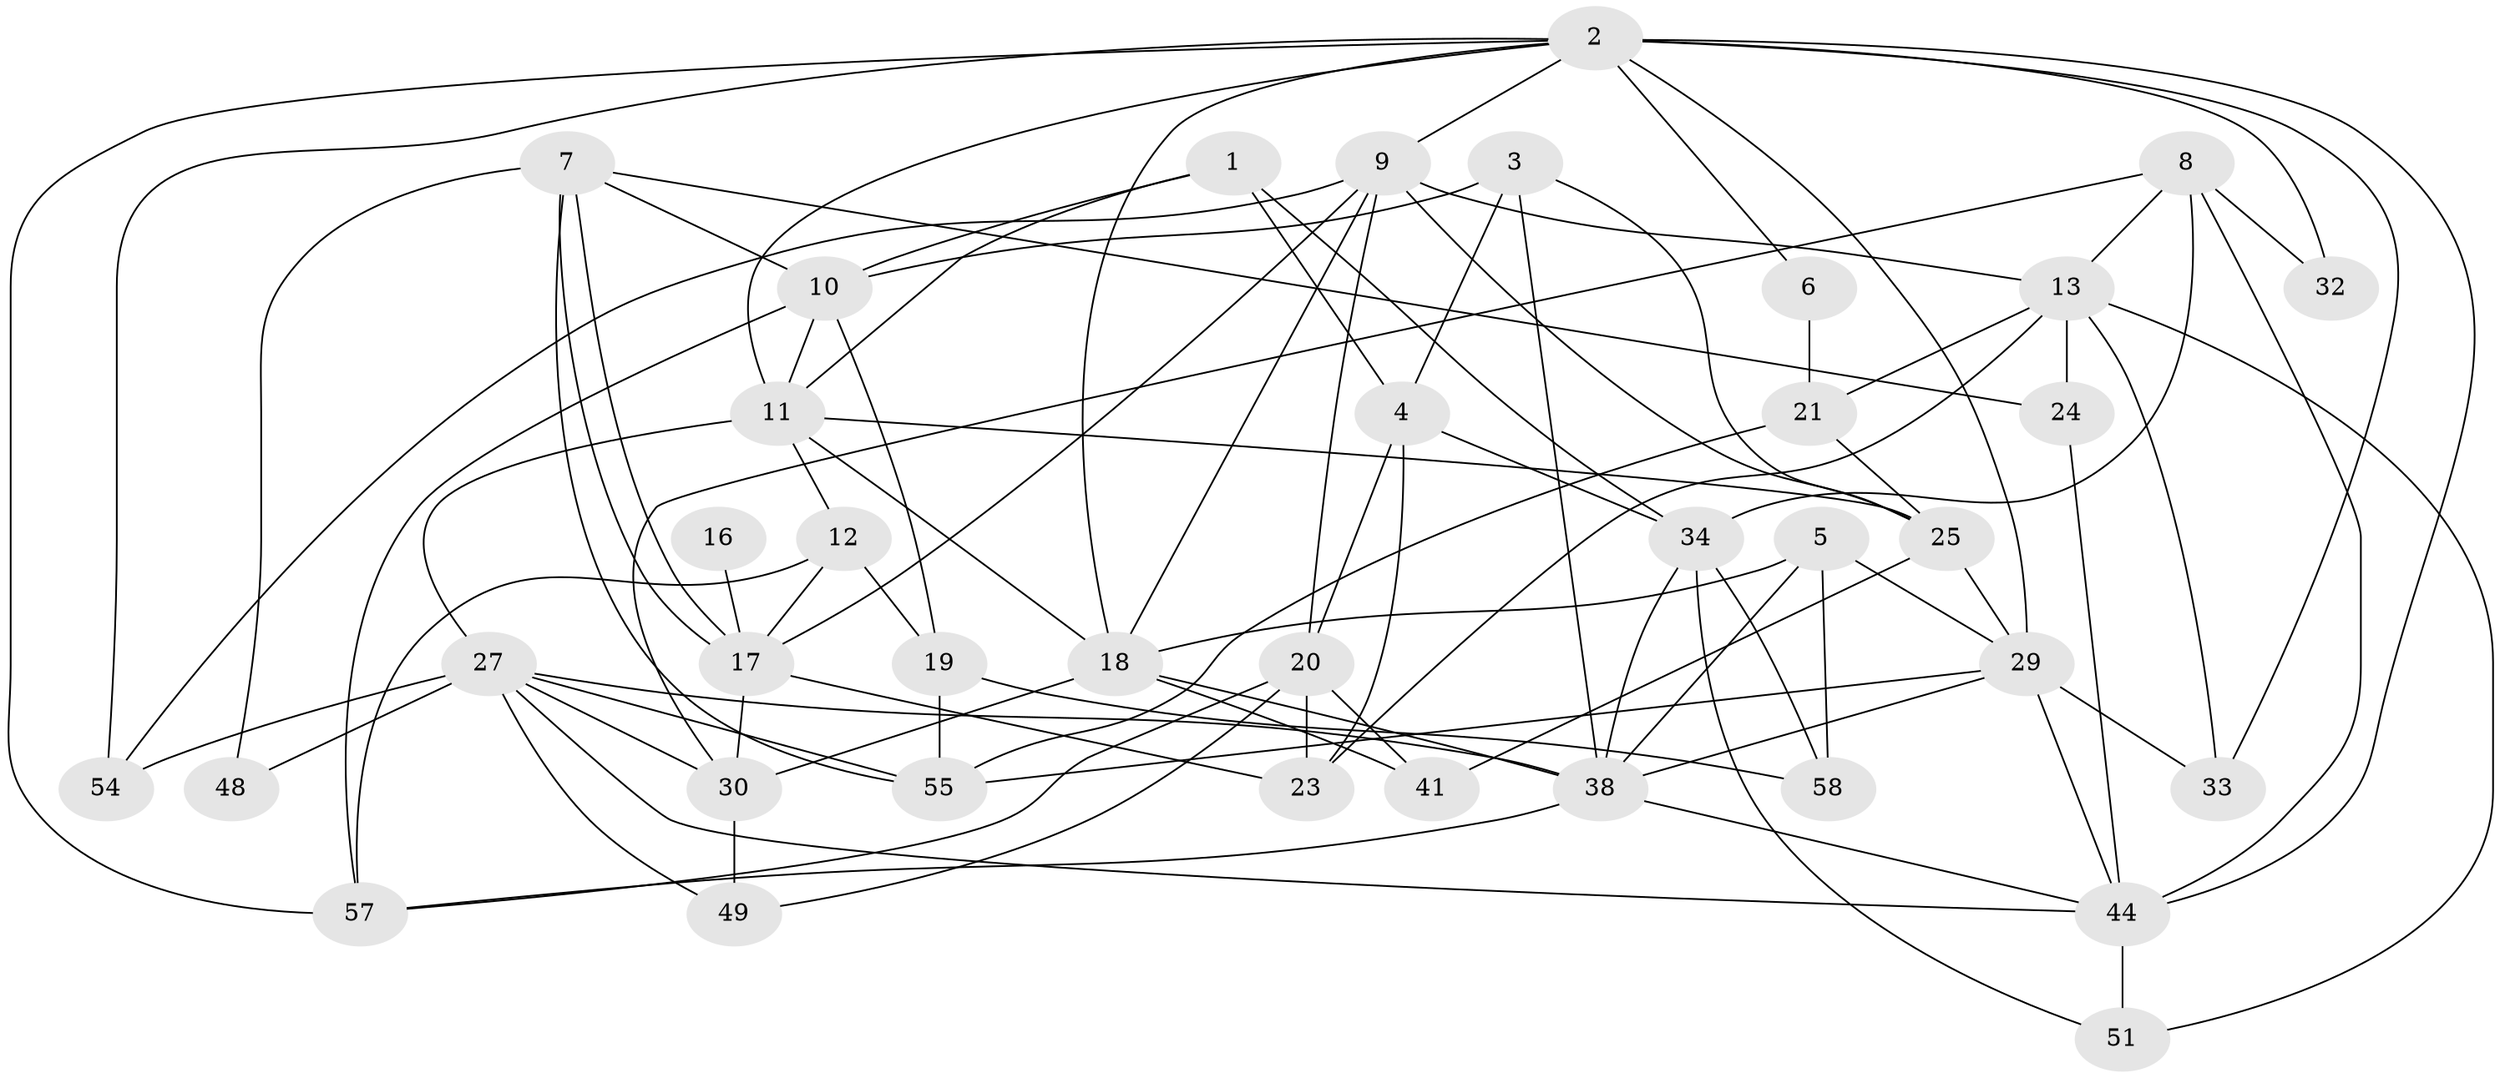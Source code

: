 // Generated by graph-tools (version 1.1) at 2025/52/02/27/25 19:52:04]
// undirected, 38 vertices, 93 edges
graph export_dot {
graph [start="1"]
  node [color=gray90,style=filled];
  1 [super="+31"];
  2 [super="+43"];
  3 [super="+26"];
  4 [super="+47"];
  5 [super="+15"];
  6;
  7 [super="+36"];
  8 [super="+63"];
  9 [super="+53"];
  10 [super="+14"];
  11 [super="+22"];
  12;
  13 [super="+50"];
  16;
  17 [super="+42"];
  18 [super="+28"];
  19 [super="+37"];
  20;
  21 [super="+60"];
  23 [super="+45"];
  24 [super="+35"];
  25 [super="+39"];
  27 [super="+40"];
  29 [super="+56"];
  30;
  32;
  33;
  34 [super="+59"];
  38 [super="+62"];
  41 [super="+52"];
  44 [super="+46"];
  48;
  49;
  51;
  54;
  55;
  57 [super="+61"];
  58;
  1 -- 10;
  1 -- 11;
  1 -- 34;
  1 -- 4;
  2 -- 44;
  2 -- 6;
  2 -- 18;
  2 -- 32;
  2 -- 33;
  2 -- 54;
  2 -- 9;
  2 -- 11;
  2 -- 29;
  2 -- 57;
  3 -- 25;
  3 -- 38;
  3 -- 10;
  3 -- 4 [weight=2];
  4 -- 20;
  4 -- 34;
  4 -- 23;
  5 -- 58;
  5 -- 38;
  5 -- 18;
  5 -- 29;
  6 -- 21;
  7 -- 17;
  7 -- 17;
  7 -- 48;
  7 -- 10;
  7 -- 55;
  7 -- 24;
  8 -- 34;
  8 -- 44 [weight=2];
  8 -- 13;
  8 -- 32;
  8 -- 30;
  9 -- 25;
  9 -- 54;
  9 -- 20;
  9 -- 17;
  9 -- 13;
  9 -- 18;
  10 -- 19 [weight=2];
  10 -- 57 [weight=2];
  10 -- 11;
  11 -- 27;
  11 -- 25;
  11 -- 12;
  11 -- 18;
  12 -- 17;
  12 -- 19;
  12 -- 57;
  13 -- 33;
  13 -- 51;
  13 -- 24;
  13 -- 21;
  13 -- 23;
  16 -- 17 [weight=2];
  17 -- 23;
  17 -- 30;
  18 -- 38;
  18 -- 30;
  18 -- 41;
  19 -- 58;
  19 -- 55;
  20 -- 49;
  20 -- 57;
  20 -- 41;
  20 -- 23;
  21 -- 55;
  21 -- 25;
  24 -- 44;
  25 -- 41;
  25 -- 29;
  27 -- 38;
  27 -- 49;
  27 -- 48;
  27 -- 54;
  27 -- 55;
  27 -- 44;
  27 -- 30;
  29 -- 38 [weight=2];
  29 -- 55;
  29 -- 33;
  29 -- 44;
  30 -- 49;
  34 -- 51;
  34 -- 58;
  34 -- 38;
  38 -- 44;
  38 -- 57;
  44 -- 51;
}

